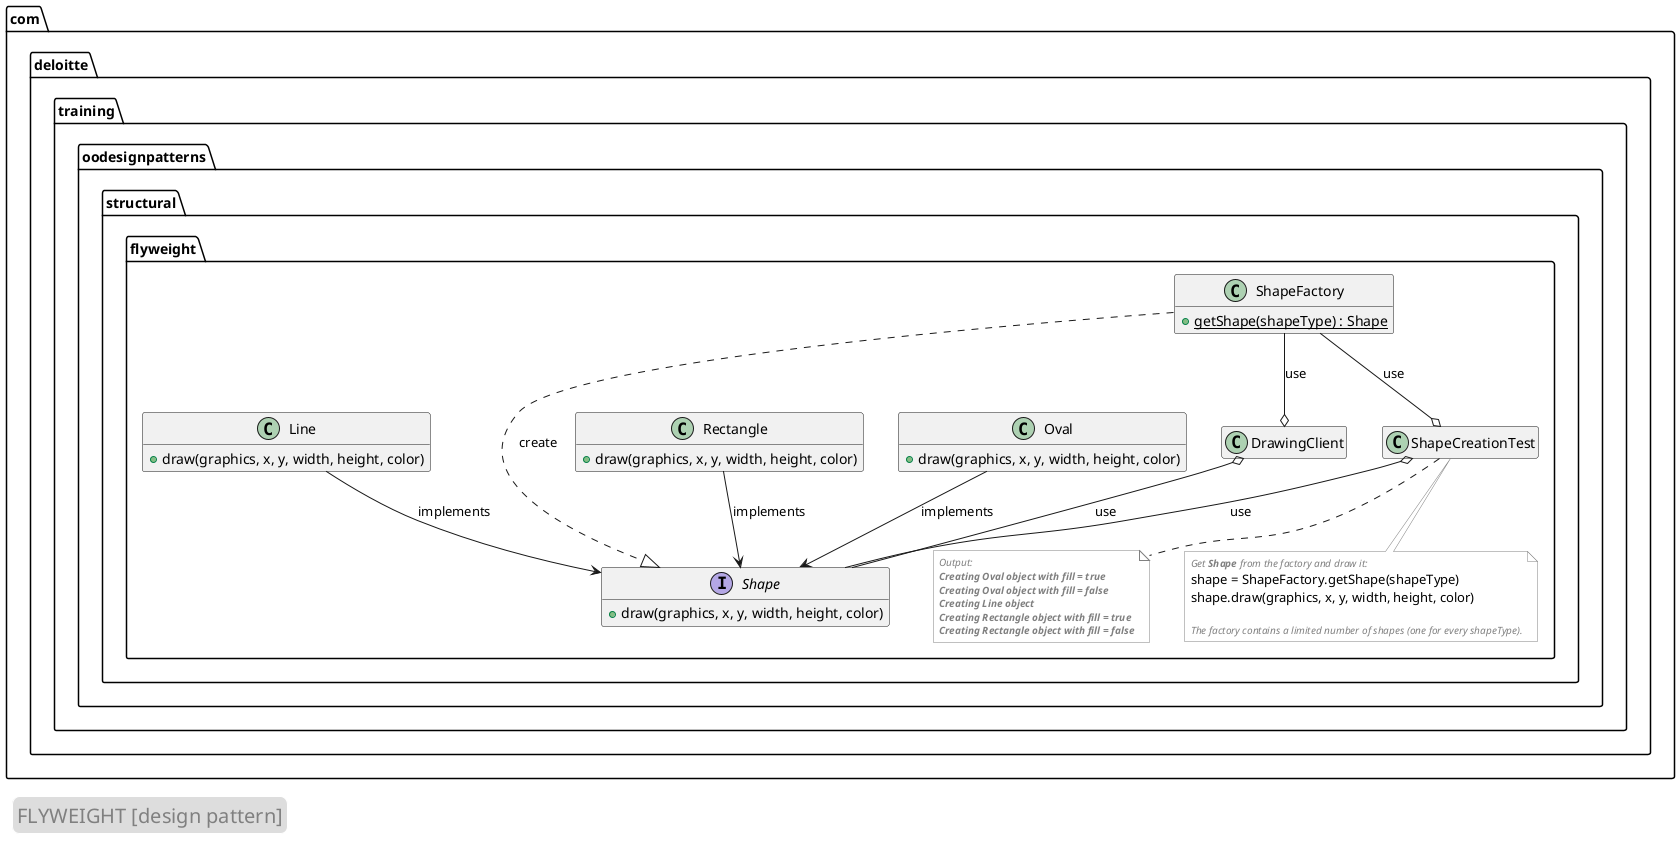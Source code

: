 @startuml

skinparam note {
    borderColor grey
    backgroundColor white
}

skinparam legend {
    borderColor white
    fontSize 20
    fontColor grey
}

package com.deloitte.training.oodesignpatterns.structural.flyweight {
    ' Classes and interfaces
    interface Shape {
        + draw(graphics, x, y, width, height, color)
    }
    class Line {
        + draw(graphics, x, y, width, height, color)
    }
    class Oval {
        + draw(graphics, x, y, width, height, color)
    }
    class Rectangle {
        + draw(graphics, x, y, width, height, color)
    }
    class ShapeFactory {
        + {static} getShape(shapeType) : Shape
    }
    class ShapeCreationTest
    class DrawingClient
    
    ' relationships
    Line --> Shape : implements
    Oval --> Shape : implements
    Rectangle --> Shape : implements
    
    ShapeFactory .^ Shape : create
    ShapeFactory --o ShapeCreationTest : use
    ShapeCreationTest o-- Shape : use
    ShapeFactory --o DrawingClient : use
    DrawingClient o-- Shape : use

    ' hide garbage
    hide empty fields
    hide empty methods
    
    ' notes
    note bottom of ShapeCreationTest
        <i><size:10><color:grey>Get <b>Shape</b> from the factory and draw it:</color></size></i>
        shape = ShapeFactory.getShape(shapeType)
        shape.draw(graphics, x, y, width, height, color)
        
        <i><size:10><color:grey>The factory contains a limited number of shapes (one for every shapeType).</color></size></i>
    end note

    note bottom of ShapeCreationTest
        <i><size:10><color:grey>Output:
        <i><size:10><color:grey><b>Creating Oval object with fill = true
        <i><size:10><color:grey><b>Creating Oval object with fill = false
        <i><size:10><color:grey><b>Creating Line object
        <i><size:10><color:grey><b>Creating Rectangle object with fill = true
        <i><size:10><color:grey><b>Creating Rectangle object with fill = false
    end note
}

'legend
legend bottom left
FLYWEIGHT [design pattern]
end legend

@enduml
